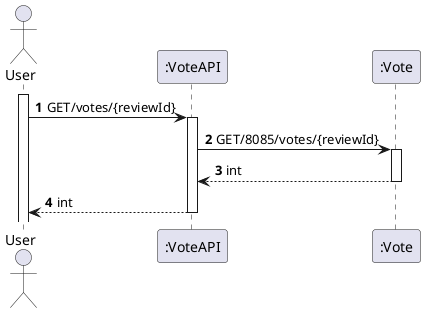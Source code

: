 @startuml
'https://plantuml.com/sequence-diagram

autoactivate on
autonumber

actor "User" as User
participant ":VoteAPI" as vote1
participant ":Vote" as vote2

activate User

User -> vote1: GET/votes/{reviewId}
vote1 -> vote2: GET/8085/votes/{reviewId}
vote2 --> vote1: int
vote1 --> User: int

@enduml